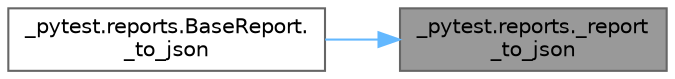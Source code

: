 digraph "_pytest.reports._report_to_json"
{
 // LATEX_PDF_SIZE
  bgcolor="transparent";
  edge [fontname=Helvetica,fontsize=10,labelfontname=Helvetica,labelfontsize=10];
  node [fontname=Helvetica,fontsize=10,shape=box,height=0.2,width=0.4];
  rankdir="RL";
  Node1 [id="Node000001",label="_pytest.reports._report\l_to_json",height=0.2,width=0.4,color="gray40", fillcolor="grey60", style="filled", fontcolor="black",tooltip=" "];
  Node1 -> Node2 [id="edge1_Node000001_Node000002",dir="back",color="steelblue1",style="solid",tooltip=" "];
  Node2 [id="Node000002",label="_pytest.reports.BaseReport.\l_to_json",height=0.2,width=0.4,color="grey40", fillcolor="white", style="filled",URL="$class__pytest_1_1reports_1_1_base_report.html#abb10212ab9b32bda2b20db904de234a5",tooltip=" "];
}
